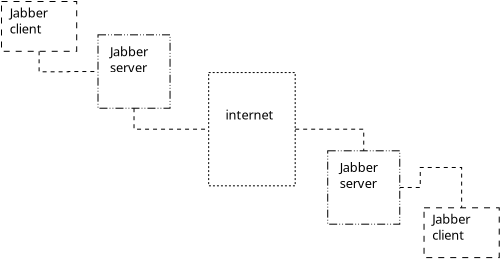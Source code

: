 <?xml version="1.0" encoding="UTF-8"?>
<dia:diagram xmlns:dia="http://www.lysator.liu.se/~alla/dia/">
  <dia:layer name="Background" visible="true" active="true">
    <dia:object type="Standard - ZigZagLine" version="1" id="O0">
      <dia:attribute name="obj_pos">
        <dia:point val="28.651,20.627"/>
      </dia:attribute>
      <dia:attribute name="obj_bb">
        <dia:rectangle val="28.625,20.602;31.62,21.663"/>
      </dia:attribute>
      <dia:attribute name="orth_points">
        <dia:point val="28.651,20.627"/>
        <dia:point val="28.651,21.639"/>
        <dia:point val="31.595,21.639"/>
      </dia:attribute>
      <dia:attribute name="orth_orient">
        <dia:enum val="1"/>
        <dia:enum val="0"/>
      </dia:attribute>
      <dia:attribute name="autorouting">
        <dia:boolean val="true"/>
      </dia:attribute>
      <dia:attribute name="line_width">
        <dia:real val="0.05"/>
      </dia:attribute>
      <dia:attribute name="line_style">
        <dia:enum val="1"/>
      </dia:attribute>
      <dia:attribute name="dashlength">
        <dia:real val="0.2"/>
      </dia:attribute>
      <dia:connections>
        <dia:connection handle="0" to="O5" connection="6"/>
        <dia:connection handle="1" to="O7" connection="3"/>
      </dia:connections>
    </dia:object>
    <dia:object type="Standard - Box" version="0" id="O1">
      <dia:attribute name="obj_pos">
        <dia:point val="37.129,21.69"/>
      </dia:attribute>
      <dia:attribute name="obj_bb">
        <dia:rectangle val="37.104,21.665;41.479,27.377"/>
      </dia:attribute>
      <dia:attribute name="elem_corner">
        <dia:point val="37.129,21.69"/>
      </dia:attribute>
      <dia:attribute name="elem_width">
        <dia:real val="4.325"/>
      </dia:attribute>
      <dia:attribute name="elem_height">
        <dia:real val="5.663"/>
      </dia:attribute>
      <dia:attribute name="border_width">
        <dia:real val="0.05"/>
      </dia:attribute>
      <dia:attribute name="show_background">
        <dia:boolean val="false"/>
      </dia:attribute>
      <dia:attribute name="line_style">
        <dia:enum val="4"/>
      </dia:attribute>
      <dia:attribute name="dashlength">
        <dia:real val="1.0"/>
      </dia:attribute>
    </dia:object>
    <dia:object type="Standard - Text" version="1" id="O2">
      <dia:attribute name="obj_pos">
        <dia:point val="37.97,24.031"/>
      </dia:attribute>
      <dia:attribute name="obj_bb">
        <dia:rectangle val="37.97,23.436;40.5,24.184"/>
      </dia:attribute>
      <dia:attribute name="text">
        <dia:composite type="text">
          <dia:attribute name="string">
            <dia:string>#internet#</dia:string>
          </dia:attribute>
          <dia:attribute name="font">
            <dia:font family="sans" style="0" name="Helvetica"/>
          </dia:attribute>
          <dia:attribute name="height">
            <dia:real val="0.8"/>
          </dia:attribute>
          <dia:attribute name="pos">
            <dia:point val="37.97,24.031"/>
          </dia:attribute>
          <dia:attribute name="color">
            <dia:color val="#000000"/>
          </dia:attribute>
          <dia:attribute name="alignment">
            <dia:enum val="0"/>
          </dia:attribute>
        </dia:composite>
      </dia:attribute>
      <dia:attribute name="valign">
        <dia:enum val="3"/>
      </dia:attribute>
    </dia:object>
    <dia:object type="Standard - ZigZagLine" version="1" id="O3">
      <dia:attribute name="obj_pos">
        <dia:point val="33.396,23.473"/>
      </dia:attribute>
      <dia:attribute name="obj_bb">
        <dia:rectangle val="33.371,23.448;37.154,24.546"/>
      </dia:attribute>
      <dia:attribute name="orth_points">
        <dia:point val="33.396,23.473"/>
        <dia:point val="33.396,24.521"/>
        <dia:point val="37.129,24.521"/>
      </dia:attribute>
      <dia:attribute name="orth_orient">
        <dia:enum val="1"/>
        <dia:enum val="0"/>
      </dia:attribute>
      <dia:attribute name="autorouting">
        <dia:boolean val="true"/>
      </dia:attribute>
      <dia:attribute name="line_width">
        <dia:real val="0.05"/>
      </dia:attribute>
      <dia:attribute name="line_style">
        <dia:enum val="1"/>
      </dia:attribute>
      <dia:attribute name="dashlength">
        <dia:real val="0.2"/>
      </dia:attribute>
      <dia:connections>
        <dia:connection handle="0" to="O7" connection="6"/>
        <dia:connection handle="1" to="O1" connection="3"/>
      </dia:connections>
    </dia:object>
    <dia:object type="Standard - Text" version="1" id="O4">
      <dia:attribute name="obj_pos">
        <dia:point val="39.264,23.394"/>
      </dia:attribute>
      <dia:attribute name="obj_bb">
        <dia:rectangle val="39.245,22.78;39.264,23.584"/>
      </dia:attribute>
      <dia:attribute name="text">
        <dia:composite type="text">
          <dia:attribute name="string">
            <dia:string>##</dia:string>
          </dia:attribute>
          <dia:attribute name="font">
            <dia:font family="sans" style="0" name="Helvetica"/>
          </dia:attribute>
          <dia:attribute name="height">
            <dia:real val="0.8"/>
          </dia:attribute>
          <dia:attribute name="pos">
            <dia:point val="39.264,23.394"/>
          </dia:attribute>
          <dia:attribute name="color">
            <dia:color val="#000000"/>
          </dia:attribute>
          <dia:attribute name="alignment">
            <dia:enum val="0"/>
          </dia:attribute>
        </dia:composite>
      </dia:attribute>
      <dia:attribute name="valign">
        <dia:enum val="3"/>
      </dia:attribute>
    </dia:object>
    <dia:group>
      <dia:object type="Standard - Box" version="0" id="O5">
        <dia:attribute name="obj_pos">
          <dia:point val="26.77,18.137"/>
        </dia:attribute>
        <dia:attribute name="obj_bb">
          <dia:rectangle val="26.745,18.113;30.556,20.652"/>
        </dia:attribute>
        <dia:attribute name="elem_corner">
          <dia:point val="26.77,18.137"/>
        </dia:attribute>
        <dia:attribute name="elem_width">
          <dia:real val="3.76"/>
        </dia:attribute>
        <dia:attribute name="elem_height">
          <dia:real val="2.49"/>
        </dia:attribute>
        <dia:attribute name="border_width">
          <dia:real val="0.05"/>
        </dia:attribute>
        <dia:attribute name="show_background">
          <dia:boolean val="false"/>
        </dia:attribute>
        <dia:attribute name="line_style">
          <dia:enum val="1"/>
        </dia:attribute>
        <dia:attribute name="dashlength">
          <dia:real val="0.3"/>
        </dia:attribute>
      </dia:object>
      <dia:object type="Standard - Text" version="1" id="O6">
        <dia:attribute name="obj_pos">
          <dia:point val="27.179,18.938"/>
        </dia:attribute>
        <dia:attribute name="obj_bb">
          <dia:rectangle val="27.179,18.343;29.271,19.89"/>
        </dia:attribute>
        <dia:attribute name="text">
          <dia:composite type="text">
            <dia:attribute name="string">
              <dia:string>#Jabber
client#</dia:string>
            </dia:attribute>
            <dia:attribute name="font">
              <dia:font family="sans" style="0" name="Helvetica"/>
            </dia:attribute>
            <dia:attribute name="height">
              <dia:real val="0.8"/>
            </dia:attribute>
            <dia:attribute name="pos">
              <dia:point val="27.179,18.938"/>
            </dia:attribute>
            <dia:attribute name="color">
              <dia:color val="#000000"/>
            </dia:attribute>
            <dia:attribute name="alignment">
              <dia:enum val="0"/>
            </dia:attribute>
          </dia:composite>
        </dia:attribute>
        <dia:attribute name="valign">
          <dia:enum val="3"/>
        </dia:attribute>
      </dia:object>
    </dia:group>
    <dia:group>
      <dia:object type="Standard - Box" version="0" id="O7">
        <dia:attribute name="obj_pos">
          <dia:point val="31.595,19.804"/>
        </dia:attribute>
        <dia:attribute name="obj_bb">
          <dia:rectangle val="31.57,19.779;35.222,23.498"/>
        </dia:attribute>
        <dia:attribute name="elem_corner">
          <dia:point val="31.595,19.804"/>
        </dia:attribute>
        <dia:attribute name="elem_width">
          <dia:real val="3.602"/>
        </dia:attribute>
        <dia:attribute name="elem_height">
          <dia:real val="3.669"/>
        </dia:attribute>
        <dia:attribute name="border_width">
          <dia:real val="0.05"/>
        </dia:attribute>
        <dia:attribute name="show_background">
          <dia:boolean val="false"/>
        </dia:attribute>
        <dia:attribute name="line_style">
          <dia:enum val="3"/>
        </dia:attribute>
        <dia:attribute name="dashlength">
          <dia:real val="0.4"/>
        </dia:attribute>
      </dia:object>
      <dia:object type="Standard - Text" version="1" id="O8">
        <dia:attribute name="obj_pos">
          <dia:point val="32.195,20.869"/>
        </dia:attribute>
        <dia:attribute name="obj_bb">
          <dia:rectangle val="32.195,20.274;34.288,21.821"/>
        </dia:attribute>
        <dia:attribute name="text">
          <dia:composite type="text">
            <dia:attribute name="string">
              <dia:string>#Jabber
server#</dia:string>
            </dia:attribute>
            <dia:attribute name="font">
              <dia:font family="sans" style="0" name="Helvetica"/>
            </dia:attribute>
            <dia:attribute name="height">
              <dia:real val="0.8"/>
            </dia:attribute>
            <dia:attribute name="pos">
              <dia:point val="32.195,20.869"/>
            </dia:attribute>
            <dia:attribute name="color">
              <dia:color val="#000000"/>
            </dia:attribute>
            <dia:attribute name="alignment">
              <dia:enum val="0"/>
            </dia:attribute>
          </dia:composite>
        </dia:attribute>
        <dia:attribute name="valign">
          <dia:enum val="3"/>
        </dia:attribute>
      </dia:object>
    </dia:group>
    <dia:group>
      <dia:object type="Standard - Box" version="0" id="O9">
        <dia:attribute name="obj_pos">
          <dia:point val="47.897,28.452"/>
        </dia:attribute>
        <dia:attribute name="obj_bb">
          <dia:rectangle val="47.872,28.427;51.683,30.967"/>
        </dia:attribute>
        <dia:attribute name="elem_corner">
          <dia:point val="47.897,28.452"/>
        </dia:attribute>
        <dia:attribute name="elem_width">
          <dia:real val="3.76"/>
        </dia:attribute>
        <dia:attribute name="elem_height">
          <dia:real val="2.49"/>
        </dia:attribute>
        <dia:attribute name="border_width">
          <dia:real val="0.05"/>
        </dia:attribute>
        <dia:attribute name="show_background">
          <dia:boolean val="false"/>
        </dia:attribute>
        <dia:attribute name="line_style">
          <dia:enum val="1"/>
        </dia:attribute>
        <dia:attribute name="dashlength">
          <dia:real val="0.3"/>
        </dia:attribute>
      </dia:object>
      <dia:object type="Standard - Text" version="1" id="O10">
        <dia:attribute name="obj_pos">
          <dia:point val="48.306,29.252"/>
        </dia:attribute>
        <dia:attribute name="obj_bb">
          <dia:rectangle val="48.306,28.657;50.398,30.205"/>
        </dia:attribute>
        <dia:attribute name="text">
          <dia:composite type="text">
            <dia:attribute name="string">
              <dia:string>#Jabber
client#</dia:string>
            </dia:attribute>
            <dia:attribute name="font">
              <dia:font family="sans" style="0" name="Helvetica"/>
            </dia:attribute>
            <dia:attribute name="height">
              <dia:real val="0.8"/>
            </dia:attribute>
            <dia:attribute name="pos">
              <dia:point val="48.306,29.252"/>
            </dia:attribute>
            <dia:attribute name="color">
              <dia:color val="#000000"/>
            </dia:attribute>
            <dia:attribute name="alignment">
              <dia:enum val="0"/>
            </dia:attribute>
          </dia:composite>
        </dia:attribute>
        <dia:attribute name="valign">
          <dia:enum val="3"/>
        </dia:attribute>
      </dia:object>
    </dia:group>
    <dia:group>
      <dia:object type="Standard - Box" version="0" id="O11">
        <dia:attribute name="obj_pos">
          <dia:point val="43.081,25.602"/>
        </dia:attribute>
        <dia:attribute name="obj_bb">
          <dia:rectangle val="43.056,25.577;46.708,29.296"/>
        </dia:attribute>
        <dia:attribute name="elem_corner">
          <dia:point val="43.081,25.602"/>
        </dia:attribute>
        <dia:attribute name="elem_width">
          <dia:real val="3.602"/>
        </dia:attribute>
        <dia:attribute name="elem_height">
          <dia:real val="3.669"/>
        </dia:attribute>
        <dia:attribute name="border_width">
          <dia:real val="0.05"/>
        </dia:attribute>
        <dia:attribute name="show_background">
          <dia:boolean val="false"/>
        </dia:attribute>
        <dia:attribute name="line_style">
          <dia:enum val="3"/>
        </dia:attribute>
        <dia:attribute name="dashlength">
          <dia:real val="0.4"/>
        </dia:attribute>
      </dia:object>
      <dia:object type="Standard - Text" version="1" id="O12">
        <dia:attribute name="obj_pos">
          <dia:point val="43.681,26.667"/>
        </dia:attribute>
        <dia:attribute name="obj_bb">
          <dia:rectangle val="43.681,26.072;45.773,27.619"/>
        </dia:attribute>
        <dia:attribute name="text">
          <dia:composite type="text">
            <dia:attribute name="string">
              <dia:string>#Jabber
server#</dia:string>
            </dia:attribute>
            <dia:attribute name="font">
              <dia:font family="sans" style="0" name="Helvetica"/>
            </dia:attribute>
            <dia:attribute name="height">
              <dia:real val="0.8"/>
            </dia:attribute>
            <dia:attribute name="pos">
              <dia:point val="43.681,26.667"/>
            </dia:attribute>
            <dia:attribute name="color">
              <dia:color val="#000000"/>
            </dia:attribute>
            <dia:attribute name="alignment">
              <dia:enum val="0"/>
            </dia:attribute>
          </dia:composite>
        </dia:attribute>
        <dia:attribute name="valign">
          <dia:enum val="3"/>
        </dia:attribute>
      </dia:object>
    </dia:group>
    <dia:object type="Standard - ZigZagLine" version="1" id="O13">
      <dia:attribute name="obj_pos">
        <dia:point val="41.454,24.521"/>
      </dia:attribute>
      <dia:attribute name="obj_bb">
        <dia:rectangle val="41.429,24.496;44.907,25.627"/>
      </dia:attribute>
      <dia:attribute name="orth_points">
        <dia:point val="41.454,24.521"/>
        <dia:point val="44.882,24.521"/>
        <dia:point val="44.882,25.602"/>
      </dia:attribute>
      <dia:attribute name="orth_orient">
        <dia:enum val="0"/>
        <dia:enum val="1"/>
      </dia:attribute>
      <dia:attribute name="autorouting">
        <dia:boolean val="true"/>
      </dia:attribute>
      <dia:attribute name="line_width">
        <dia:real val="0.05"/>
      </dia:attribute>
      <dia:attribute name="line_style">
        <dia:enum val="1"/>
      </dia:attribute>
      <dia:attribute name="dashlength">
        <dia:real val="0.2"/>
      </dia:attribute>
      <dia:connections>
        <dia:connection handle="0" to="O1" connection="4"/>
        <dia:connection handle="1" to="O11" connection="1"/>
      </dia:connections>
    </dia:object>
    <dia:object type="Standard - ZigZagLine" version="1" id="O14">
      <dia:attribute name="obj_pos">
        <dia:point val="46.683,27.436"/>
      </dia:attribute>
      <dia:attribute name="obj_bb">
        <dia:rectangle val="46.658,27.412;49.803,28.477"/>
      </dia:attribute>
      <dia:attribute name="orth_points">
        <dia:point val="46.683,27.436"/>
        <dia:point val="49.778,27.436"/>
        <dia:point val="49.778,28.452"/>
      </dia:attribute>
      <dia:attribute name="orth_orient">
        <dia:enum val="0"/>
        <dia:enum val="1"/>
      </dia:attribute>
      <dia:attribute name="autorouting">
        <dia:boolean val="true"/>
      </dia:attribute>
      <dia:attribute name="line_width">
        <dia:real val="0.05"/>
      </dia:attribute>
      <dia:attribute name="line_style">
        <dia:enum val="1"/>
      </dia:attribute>
      <dia:attribute name="dashlength">
        <dia:real val="0.2"/>
      </dia:attribute>
      <dia:connections>
        <dia:connection handle="0" to="O11" connection="4"/>
        <dia:connection handle="1" to="O9" connection="1"/>
      </dia:connections>
    </dia:object>
  </dia:layer>
</dia:diagram>
